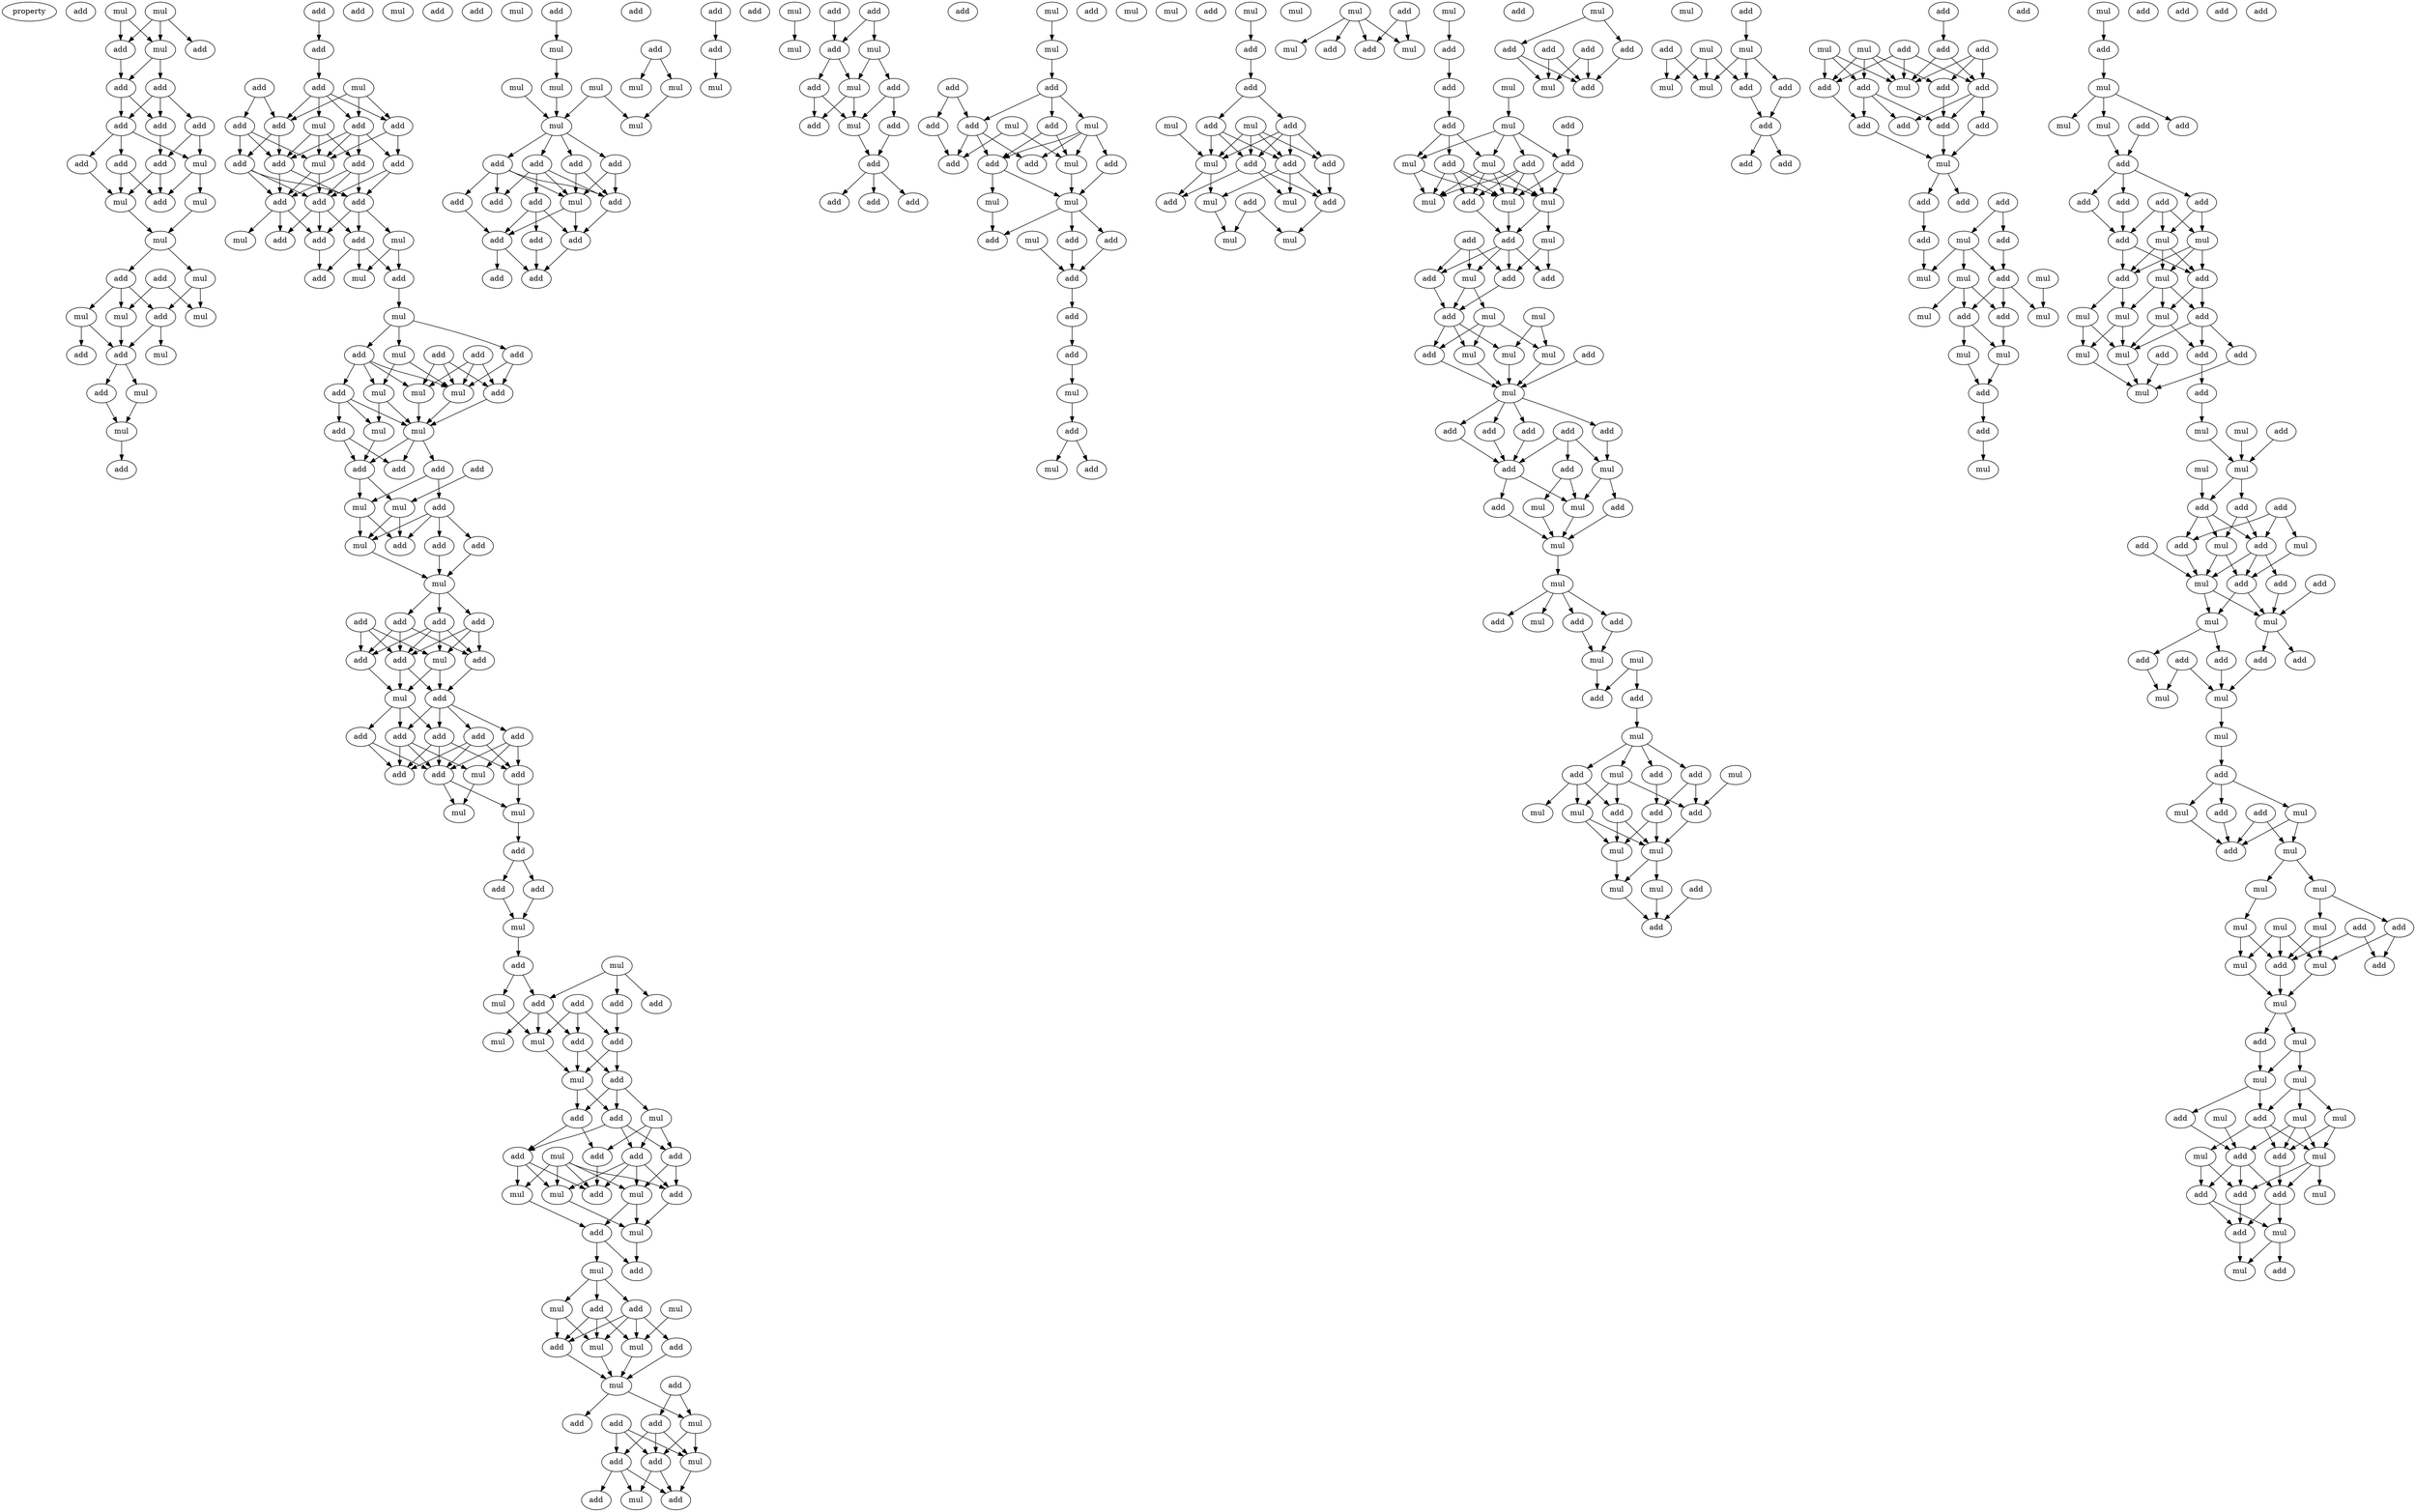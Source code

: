 digraph {
    node [fontcolor=black]
    property [mul=2,lf=1.9]
    0 [ label = add ];
    1 [ label = mul ];
    2 [ label = mul ];
    3 [ label = add ];
    4 [ label = mul ];
    5 [ label = add ];
    6 [ label = add ];
    7 [ label = add ];
    8 [ label = add ];
    9 [ label = add ];
    10 [ label = add ];
    11 [ label = add ];
    12 [ label = add ];
    13 [ label = mul ];
    14 [ label = add ];
    15 [ label = add ];
    16 [ label = mul ];
    17 [ label = mul ];
    18 [ label = mul ];
    19 [ label = mul ];
    20 [ label = add ];
    21 [ label = add ];
    22 [ label = mul ];
    23 [ label = add ];
    24 [ label = mul ];
    25 [ label = mul ];
    26 [ label = mul ];
    27 [ label = add ];
    28 [ label = add ];
    29 [ label = add ];
    30 [ label = mul ];
    31 [ label = mul ];
    32 [ label = add ];
    33 [ label = add ];
    34 [ label = add ];
    35 [ label = add ];
    36 [ label = add ];
    37 [ label = mul ];
    38 [ label = add ];
    39 [ label = add ];
    40 [ label = add ];
    41 [ label = mul ];
    42 [ label = add ];
    43 [ label = add ];
    44 [ label = mul ];
    45 [ label = add ];
    46 [ label = add ];
    47 [ label = add ];
    48 [ label = add ];
    49 [ label = add ];
    50 [ label = add ];
    51 [ label = add ];
    52 [ label = add ];
    53 [ label = mul ];
    54 [ label = add ];
    55 [ label = mul ];
    56 [ label = add ];
    57 [ label = mul ];
    58 [ label = add ];
    59 [ label = mul ];
    60 [ label = mul ];
    61 [ label = add ];
    62 [ label = add ];
    63 [ label = add ];
    64 [ label = add ];
    65 [ label = mul ];
    66 [ label = add ];
    67 [ label = add ];
    68 [ label = mul ];
    69 [ label = mul ];
    70 [ label = mul ];
    71 [ label = mul ];
    72 [ label = add ];
    73 [ label = add ];
    74 [ label = add ];
    75 [ label = add ];
    76 [ label = add ];
    77 [ label = add ];
    78 [ label = mul ];
    79 [ label = mul ];
    80 [ label = mul ];
    81 [ label = add ];
    82 [ label = add ];
    83 [ label = add ];
    84 [ label = mul ];
    85 [ label = add ];
    86 [ label = add ];
    87 [ label = add ];
    88 [ label = add ];
    89 [ label = add ];
    90 [ label = mul ];
    91 [ label = add ];
    92 [ label = add ];
    93 [ label = add ];
    94 [ label = add ];
    95 [ label = mul ];
    96 [ label = add ];
    97 [ label = add ];
    98 [ label = add ];
    99 [ label = add ];
    100 [ label = add ];
    101 [ label = mul ];
    102 [ label = add ];
    103 [ label = add ];
    104 [ label = add ];
    105 [ label = mul ];
    106 [ label = mul ];
    107 [ label = add ];
    108 [ label = mul ];
    109 [ label = add ];
    110 [ label = add ];
    111 [ label = add ];
    112 [ label = mul ];
    113 [ label = mul ];
    114 [ label = add ];
    115 [ label = add ];
    116 [ label = add ];
    117 [ label = mul ];
    118 [ label = add ];
    119 [ label = add ];
    120 [ label = mul ];
    121 [ label = add ];
    122 [ label = mul ];
    123 [ label = add ];
    124 [ label = mul ];
    125 [ label = add ];
    126 [ label = add ];
    127 [ label = add ];
    128 [ label = mul ];
    129 [ label = add ];
    130 [ label = add ];
    131 [ label = add ];
    132 [ label = mul ];
    133 [ label = add ];
    134 [ label = mul ];
    135 [ label = add ];
    136 [ label = add ];
    137 [ label = mul ];
    138 [ label = mul ];
    139 [ label = mul ];
    140 [ label = add ];
    141 [ label = add ];
    142 [ label = add ];
    143 [ label = mul ];
    144 [ label = add ];
    145 [ label = add ];
    146 [ label = mul ];
    147 [ label = mul ];
    148 [ label = add ];
    149 [ label = add ];
    150 [ label = mul ];
    151 [ label = mul ];
    152 [ label = add ];
    153 [ label = mul ];
    154 [ label = add ];
    155 [ label = add ];
    156 [ label = add ];
    157 [ label = mul ];
    158 [ label = add ];
    159 [ label = add ];
    160 [ label = mul ];
    161 [ label = add ];
    162 [ label = mul ];
    163 [ label = add ];
    164 [ label = mul ];
    165 [ label = add ];
    166 [ label = add ];
    167 [ label = mul ];
    168 [ label = mul ];
    169 [ label = mul ];
    170 [ label = mul ];
    171 [ label = mul ];
    172 [ label = mul ];
    173 [ label = mul ];
    174 [ label = mul ];
    175 [ label = add ];
    176 [ label = add ];
    177 [ label = add ];
    178 [ label = add ];
    179 [ label = mul ];
    180 [ label = add ];
    181 [ label = add ];
    182 [ label = add ];
    183 [ label = add ];
    184 [ label = add ];
    185 [ label = add ];
    186 [ label = add ];
    187 [ label = add ];
    188 [ label = add ];
    189 [ label = add ];
    190 [ label = add ];
    191 [ label = add ];
    192 [ label = add ];
    193 [ label = mul ];
    194 [ label = mul ];
    195 [ label = mul ];
    196 [ label = add ];
    197 [ label = add ];
    198 [ label = add ];
    199 [ label = mul ];
    200 [ label = add ];
    201 [ label = mul ];
    202 [ label = add ];
    203 [ label = mul ];
    204 [ label = add ];
    205 [ label = add ];
    206 [ label = add ];
    207 [ label = add ];
    208 [ label = mul ];
    209 [ label = add ];
    210 [ label = add ];
    211 [ label = add ];
    212 [ label = mul ];
    213 [ label = add ];
    214 [ label = add ];
    215 [ label = mul ];
    216 [ label = add ];
    217 [ label = mul ];
    218 [ label = add ];
    219 [ label = add ];
    220 [ label = add ];
    221 [ label = add ];
    222 [ label = add ];
    223 [ label = add ];
    224 [ label = mul ];
    225 [ label = mul ];
    226 [ label = mul ];
    227 [ label = mul ];
    228 [ label = add ];
    229 [ label = add ];
    230 [ label = add ];
    231 [ label = add ];
    232 [ label = add ];
    233 [ label = mul ];
    234 [ label = mul ];
    235 [ label = add ];
    236 [ label = add ];
    237 [ label = mul ];
    238 [ label = add ];
    239 [ label = add ];
    240 [ label = mul ];
    241 [ label = mul ];
    242 [ label = add ];
    243 [ label = add ];
    244 [ label = mul ];
    245 [ label = add ];
    246 [ label = mul ];
    247 [ label = mul ];
    248 [ label = add ];
    249 [ label = add ];
    250 [ label = add ];
    251 [ label = add ];
    252 [ label = mul ];
    253 [ label = add ];
    254 [ label = add ];
    255 [ label = mul ];
    256 [ label = add ];
    257 [ label = mul ];
    258 [ label = add ];
    259 [ label = mul ];
    260 [ label = mul ];
    261 [ label = mul ];
    262 [ label = add ];
    263 [ label = mul ];
    264 [ label = add ];
    265 [ label = mul ];
    266 [ label = add ];
    267 [ label = mul ];
    268 [ label = add ];
    269 [ label = mul ];
    270 [ label = add ];
    271 [ label = add ];
    272 [ label = add ];
    273 [ label = mul ];
    274 [ label = add ];
    275 [ label = add ];
    276 [ label = mul ];
    277 [ label = mul ];
    278 [ label = add ];
    279 [ label = mul ];
    280 [ label = mul ];
    281 [ label = mul ];
    282 [ label = add ];
    283 [ label = add ];
    284 [ label = mul ];
    285 [ label = add ];
    286 [ label = add ];
    287 [ label = add ];
    288 [ label = mul ];
    289 [ label = add ];
    290 [ label = mul ];
    291 [ label = add ];
    292 [ label = mul ];
    293 [ label = add ];
    294 [ label = mul ];
    295 [ label = mul ];
    296 [ label = mul ];
    297 [ label = add ];
    298 [ label = mul ];
    299 [ label = add ];
    300 [ label = add ];
    301 [ label = add ];
    302 [ label = add ];
    303 [ label = add ];
    304 [ label = add ];
    305 [ label = mul ];
    306 [ label = add ];
    307 [ label = add ];
    308 [ label = mul ];
    309 [ label = add ];
    310 [ label = mul ];
    311 [ label = mul ];
    312 [ label = mul ];
    313 [ label = add ];
    314 [ label = mul ];
    315 [ label = add ];
    316 [ label = add ];
    317 [ label = add ];
    318 [ label = mul ];
    319 [ label = mul ];
    320 [ label = add ];
    321 [ label = add ];
    322 [ label = mul ];
    323 [ label = mul ];
    324 [ label = add ];
    325 [ label = add ];
    326 [ label = add ];
    327 [ label = mul ];
    328 [ label = mul ];
    329 [ label = add ];
    330 [ label = add ];
    331 [ label = add ];
    332 [ label = mul ];
    333 [ label = mul ];
    334 [ label = mul ];
    335 [ label = mul ];
    336 [ label = add ];
    337 [ label = mul ];
    338 [ label = add ];
    339 [ label = mul ];
    340 [ label = mul ];
    341 [ label = add ];
    342 [ label = add ];
    343 [ label = add ];
    344 [ label = add ];
    345 [ label = mul ];
    346 [ label = add ];
    347 [ label = add ];
    348 [ label = mul ];
    349 [ label = add ];
    350 [ label = mul ];
    351 [ label = mul ];
    352 [ label = mul ];
    353 [ label = add ];
    354 [ label = add ];
    355 [ label = add ];
    356 [ label = add ];
    357 [ label = add ];
    358 [ label = add ];
    359 [ label = add ];
    360 [ label = mul ];
    361 [ label = add ];
    362 [ label = add ];
    363 [ label = mul ];
    364 [ label = add ];
    365 [ label = add ];
    366 [ label = mul ];
    367 [ label = add ];
    368 [ label = add ];
    369 [ label = add ];
    370 [ label = add ];
    371 [ label = add ];
    372 [ label = add ];
    373 [ label = mul ];
    374 [ label = add ];
    375 [ label = add ];
    376 [ label = add ];
    377 [ label = add ];
    378 [ label = mul ];
    379 [ label = add ];
    380 [ label = add ];
    381 [ label = mul ];
    382 [ label = mul ];
    383 [ label = add ];
    384 [ label = mul ];
    385 [ label = mul ];
    386 [ label = mul ];
    387 [ label = add ];
    388 [ label = add ];
    389 [ label = mul ];
    390 [ label = mul ];
    391 [ label = add ];
    392 [ label = add ];
    393 [ label = mul ];
    394 [ label = add ];
    395 [ label = mul ];
    396 [ label = mul ];
    397 [ label = mul ];
    398 [ label = mul ];
    399 [ label = add ];
    400 [ label = add ];
    401 [ label = add ];
    402 [ label = add ];
    403 [ label = add ];
    404 [ label = add ];
    405 [ label = add ];
    406 [ label = add ];
    407 [ label = add ];
    408 [ label = mul ];
    409 [ label = mul ];
    410 [ label = add ];
    411 [ label = add ];
    412 [ label = mul ];
    413 [ label = mul ];
    414 [ label = add ];
    415 [ label = mul ];
    416 [ label = mul ];
    417 [ label = mul ];
    418 [ label = add ];
    419 [ label = add ];
    420 [ label = mul ];
    421 [ label = add ];
    422 [ label = add ];
    423 [ label = mul ];
    424 [ label = mul ];
    425 [ label = mul ];
    426 [ label = add ];
    427 [ label = mul ];
    428 [ label = mul ];
    429 [ label = add ];
    430 [ label = add ];
    431 [ label = add ];
    432 [ label = add ];
    433 [ label = mul ];
    434 [ label = add ];
    435 [ label = add ];
    436 [ label = mul ];
    437 [ label = add ];
    438 [ label = add ];
    439 [ label = add ];
    440 [ label = mul ];
    441 [ label = mul ];
    442 [ label = mul ];
    443 [ label = add ];
    444 [ label = add ];
    445 [ label = add ];
    446 [ label = add ];
    447 [ label = add ];
    448 [ label = mul ];
    449 [ label = mul ];
    450 [ label = mul ];
    451 [ label = add ];
    452 [ label = add ];
    453 [ label = add ];
    454 [ label = add ];
    455 [ label = mul ];
    456 [ label = mul ];
    457 [ label = mul ];
    458 [ label = add ];
    459 [ label = mul ];
    460 [ label = mul ];
    461 [ label = mul ];
    462 [ label = mul ];
    463 [ label = add ];
    464 [ label = mul ];
    465 [ label = add ];
    466 [ label = add ];
    467 [ label = mul ];
    468 [ label = add ];
    469 [ label = mul ];
    470 [ label = mul ];
    471 [ label = add ];
    472 [ label = mul ];
    473 [ label = mul ];
    474 [ label = mul ];
    475 [ label = mul ];
    476 [ label = mul ];
    477 [ label = add ];
    478 [ label = add ];
    479 [ label = mul ];
    480 [ label = add ];
    481 [ label = mul ];
    482 [ label = mul ];
    483 [ label = add ];
    484 [ label = add ];
    485 [ label = add ];
    486 [ label = mul ];
    487 [ label = add ];
    488 [ label = mul ];
    489 [ label = add ];
    490 [ label = add ];
    491 [ label = add ];
    492 [ label = add ];
    493 [ label = mul ];
    1 -> 4 [ name = 0 ];
    1 -> 5 [ name = 1 ];
    2 -> 3 [ name = 2 ];
    2 -> 4 [ name = 3 ];
    2 -> 5 [ name = 4 ];
    4 -> 6 [ name = 5 ];
    4 -> 7 [ name = 6 ];
    5 -> 7 [ name = 7 ];
    6 -> 8 [ name = 8 ];
    6 -> 9 [ name = 9 ];
    6 -> 10 [ name = 10 ];
    7 -> 8 [ name = 11 ];
    7 -> 9 [ name = 12 ];
    8 -> 12 [ name = 13 ];
    9 -> 11 [ name = 14 ];
    9 -> 13 [ name = 15 ];
    9 -> 14 [ name = 16 ];
    10 -> 12 [ name = 17 ];
    10 -> 13 [ name = 18 ];
    11 -> 15 [ name = 19 ];
    11 -> 16 [ name = 20 ];
    12 -> 15 [ name = 21 ];
    12 -> 16 [ name = 22 ];
    13 -> 15 [ name = 23 ];
    13 -> 17 [ name = 24 ];
    14 -> 16 [ name = 25 ];
    16 -> 18 [ name = 26 ];
    17 -> 18 [ name = 27 ];
    18 -> 19 [ name = 28 ];
    18 -> 20 [ name = 29 ];
    19 -> 23 [ name = 30 ];
    19 -> 24 [ name = 31 ];
    20 -> 22 [ name = 32 ];
    20 -> 23 [ name = 33 ];
    20 -> 25 [ name = 34 ];
    21 -> 22 [ name = 35 ];
    21 -> 24 [ name = 36 ];
    22 -> 27 [ name = 37 ];
    23 -> 26 [ name = 38 ];
    23 -> 27 [ name = 39 ];
    25 -> 27 [ name = 40 ];
    25 -> 28 [ name = 41 ];
    27 -> 29 [ name = 42 ];
    27 -> 30 [ name = 43 ];
    29 -> 31 [ name = 44 ];
    30 -> 31 [ name = 45 ];
    31 -> 32 [ name = 46 ];
    33 -> 34 [ name = 47 ];
    34 -> 36 [ name = 48 ];
    35 -> 38 [ name = 49 ];
    35 -> 42 [ name = 50 ];
    36 -> 38 [ name = 51 ];
    36 -> 39 [ name = 52 ];
    36 -> 40 [ name = 53 ];
    36 -> 41 [ name = 54 ];
    37 -> 38 [ name = 55 ];
    37 -> 39 [ name = 56 ];
    37 -> 40 [ name = 57 ];
    38 -> 45 [ name = 58 ];
    38 -> 47 [ name = 59 ];
    39 -> 43 [ name = 60 ];
    39 -> 44 [ name = 61 ];
    39 -> 45 [ name = 62 ];
    39 -> 46 [ name = 63 ];
    40 -> 44 [ name = 64 ];
    40 -> 46 [ name = 65 ];
    41 -> 43 [ name = 66 ];
    41 -> 44 [ name = 67 ];
    41 -> 45 [ name = 68 ];
    42 -> 44 [ name = 69 ];
    42 -> 45 [ name = 70 ];
    42 -> 47 [ name = 71 ];
    43 -> 48 [ name = 72 ];
    43 -> 49 [ name = 73 ];
    43 -> 50 [ name = 74 ];
    44 -> 48 [ name = 75 ];
    44 -> 49 [ name = 76 ];
    45 -> 49 [ name = 77 ];
    45 -> 50 [ name = 78 ];
    46 -> 48 [ name = 79 ];
    46 -> 50 [ name = 80 ];
    47 -> 48 [ name = 81 ];
    47 -> 49 [ name = 82 ];
    47 -> 50 [ name = 83 ];
    48 -> 51 [ name = 84 ];
    48 -> 52 [ name = 85 ];
    48 -> 54 [ name = 86 ];
    49 -> 52 [ name = 87 ];
    49 -> 54 [ name = 88 ];
    49 -> 55 [ name = 89 ];
    50 -> 51 [ name = 90 ];
    50 -> 53 [ name = 91 ];
    50 -> 54 [ name = 92 ];
    51 -> 56 [ name = 93 ];
    51 -> 57 [ name = 94 ];
    51 -> 58 [ name = 95 ];
    53 -> 56 [ name = 96 ];
    53 -> 57 [ name = 97 ];
    54 -> 58 [ name = 98 ];
    56 -> 59 [ name = 99 ];
    59 -> 60 [ name = 100 ];
    59 -> 63 [ name = 101 ];
    59 -> 64 [ name = 102 ];
    60 -> 65 [ name = 103 ];
    60 -> 69 [ name = 104 ];
    61 -> 67 [ name = 105 ];
    61 -> 68 [ name = 106 ];
    61 -> 69 [ name = 107 ];
    62 -> 67 [ name = 108 ];
    62 -> 68 [ name = 109 ];
    62 -> 69 [ name = 110 ];
    63 -> 67 [ name = 111 ];
    63 -> 69 [ name = 112 ];
    64 -> 65 [ name = 113 ];
    64 -> 66 [ name = 114 ];
    64 -> 68 [ name = 115 ];
    64 -> 69 [ name = 116 ];
    65 -> 70 [ name = 117 ];
    65 -> 71 [ name = 118 ];
    66 -> 70 [ name = 119 ];
    66 -> 71 [ name = 120 ];
    66 -> 72 [ name = 121 ];
    67 -> 70 [ name = 122 ];
    68 -> 70 [ name = 123 ];
    69 -> 70 [ name = 124 ];
    70 -> 73 [ name = 125 ];
    70 -> 75 [ name = 126 ];
    70 -> 76 [ name = 127 ];
    71 -> 75 [ name = 128 ];
    72 -> 75 [ name = 129 ];
    72 -> 76 [ name = 130 ];
    73 -> 77 [ name = 131 ];
    73 -> 79 [ name = 132 ];
    74 -> 78 [ name = 133 ];
    75 -> 78 [ name = 134 ];
    75 -> 79 [ name = 135 ];
    77 -> 80 [ name = 136 ];
    77 -> 81 [ name = 137 ];
    77 -> 82 [ name = 138 ];
    77 -> 83 [ name = 139 ];
    78 -> 80 [ name = 140 ];
    78 -> 82 [ name = 141 ];
    79 -> 80 [ name = 142 ];
    79 -> 82 [ name = 143 ];
    80 -> 84 [ name = 144 ];
    81 -> 84 [ name = 145 ];
    83 -> 84 [ name = 146 ];
    84 -> 85 [ name = 147 ];
    84 -> 86 [ name = 148 ];
    84 -> 89 [ name = 149 ];
    85 -> 90 [ name = 150 ];
    85 -> 91 [ name = 151 ];
    85 -> 92 [ name = 152 ];
    85 -> 93 [ name = 153 ];
    86 -> 91 [ name = 154 ];
    86 -> 92 [ name = 155 ];
    86 -> 93 [ name = 156 ];
    87 -> 90 [ name = 157 ];
    87 -> 91 [ name = 158 ];
    87 -> 93 [ name = 159 ];
    89 -> 90 [ name = 160 ];
    89 -> 91 [ name = 161 ];
    89 -> 92 [ name = 162 ];
    90 -> 94 [ name = 163 ];
    90 -> 95 [ name = 164 ];
    91 -> 94 [ name = 165 ];
    91 -> 95 [ name = 166 ];
    92 -> 94 [ name = 167 ];
    93 -> 95 [ name = 168 ];
    94 -> 97 [ name = 169 ];
    94 -> 98 [ name = 170 ];
    94 -> 99 [ name = 171 ];
    94 -> 100 [ name = 172 ];
    95 -> 96 [ name = 173 ];
    95 -> 97 [ name = 174 ];
    95 -> 100 [ name = 175 ];
    96 -> 102 [ name = 176 ];
    96 -> 103 [ name = 177 ];
    97 -> 101 [ name = 178 ];
    97 -> 102 [ name = 179 ];
    97 -> 103 [ name = 180 ];
    98 -> 102 [ name = 181 ];
    98 -> 103 [ name = 182 ];
    98 -> 104 [ name = 183 ];
    99 -> 101 [ name = 184 ];
    99 -> 103 [ name = 185 ];
    99 -> 104 [ name = 186 ];
    100 -> 102 [ name = 187 ];
    100 -> 103 [ name = 188 ];
    100 -> 104 [ name = 189 ];
    101 -> 105 [ name = 190 ];
    103 -> 105 [ name = 191 ];
    103 -> 106 [ name = 192 ];
    104 -> 106 [ name = 193 ];
    106 -> 107 [ name = 194 ];
    107 -> 109 [ name = 195 ];
    107 -> 111 [ name = 196 ];
    109 -> 112 [ name = 197 ];
    111 -> 112 [ name = 198 ];
    112 -> 114 [ name = 199 ];
    113 -> 116 [ name = 200 ];
    113 -> 118 [ name = 201 ];
    113 -> 119 [ name = 202 ];
    114 -> 117 [ name = 203 ];
    114 -> 118 [ name = 204 ];
    115 -> 121 [ name = 205 ];
    115 -> 122 [ name = 206 ];
    115 -> 123 [ name = 207 ];
    117 -> 122 [ name = 208 ];
    118 -> 120 [ name = 209 ];
    118 -> 122 [ name = 210 ];
    118 -> 123 [ name = 211 ];
    119 -> 121 [ name = 212 ];
    121 -> 124 [ name = 213 ];
    121 -> 125 [ name = 214 ];
    122 -> 124 [ name = 215 ];
    123 -> 124 [ name = 216 ];
    123 -> 125 [ name = 217 ];
    124 -> 126 [ name = 218 ];
    124 -> 127 [ name = 219 ];
    125 -> 126 [ name = 220 ];
    125 -> 127 [ name = 221 ];
    125 -> 128 [ name = 222 ];
    126 -> 129 [ name = 223 ];
    126 -> 131 [ name = 224 ];
    126 -> 133 [ name = 225 ];
    127 -> 130 [ name = 226 ];
    127 -> 131 [ name = 227 ];
    128 -> 129 [ name = 228 ];
    128 -> 130 [ name = 229 ];
    128 -> 133 [ name = 230 ];
    129 -> 136 [ name = 231 ];
    129 -> 138 [ name = 232 ];
    130 -> 135 [ name = 233 ];
    131 -> 134 [ name = 234 ];
    131 -> 135 [ name = 235 ];
    131 -> 137 [ name = 236 ];
    132 -> 134 [ name = 237 ];
    132 -> 135 [ name = 238 ];
    132 -> 136 [ name = 239 ];
    132 -> 137 [ name = 240 ];
    132 -> 138 [ name = 241 ];
    133 -> 135 [ name = 242 ];
    133 -> 136 [ name = 243 ];
    133 -> 137 [ name = 244 ];
    133 -> 138 [ name = 245 ];
    134 -> 140 [ name = 246 ];
    136 -> 139 [ name = 247 ];
    137 -> 139 [ name = 248 ];
    138 -> 139 [ name = 249 ];
    138 -> 140 [ name = 250 ];
    139 -> 142 [ name = 251 ];
    140 -> 142 [ name = 252 ];
    140 -> 143 [ name = 253 ];
    143 -> 144 [ name = 254 ];
    143 -> 145 [ name = 255 ];
    143 -> 146 [ name = 256 ];
    144 -> 148 [ name = 257 ];
    144 -> 149 [ name = 258 ];
    144 -> 150 [ name = 259 ];
    144 -> 151 [ name = 260 ];
    145 -> 148 [ name = 261 ];
    145 -> 150 [ name = 262 ];
    145 -> 151 [ name = 263 ];
    146 -> 148 [ name = 264 ];
    146 -> 151 [ name = 265 ];
    147 -> 150 [ name = 266 ];
    148 -> 153 [ name = 267 ];
    149 -> 153 [ name = 268 ];
    150 -> 153 [ name = 269 ];
    151 -> 153 [ name = 270 ];
    152 -> 156 [ name = 271 ];
    152 -> 157 [ name = 272 ];
    153 -> 155 [ name = 273 ];
    153 -> 157 [ name = 274 ];
    154 -> 158 [ name = 275 ];
    154 -> 159 [ name = 276 ];
    154 -> 160 [ name = 277 ];
    156 -> 158 [ name = 278 ];
    156 -> 159 [ name = 279 ];
    156 -> 160 [ name = 280 ];
    157 -> 159 [ name = 281 ];
    157 -> 160 [ name = 282 ];
    158 -> 161 [ name = 283 ];
    158 -> 162 [ name = 284 ];
    158 -> 163 [ name = 285 ];
    159 -> 161 [ name = 286 ];
    159 -> 162 [ name = 287 ];
    160 -> 161 [ name = 288 ];
    165 -> 167 [ name = 289 ];
    166 -> 168 [ name = 290 ];
    166 -> 171 [ name = 291 ];
    167 -> 169 [ name = 292 ];
    168 -> 174 [ name = 293 ];
    169 -> 173 [ name = 294 ];
    170 -> 173 [ name = 295 ];
    172 -> 173 [ name = 296 ];
    172 -> 174 [ name = 297 ];
    173 -> 175 [ name = 298 ];
    173 -> 176 [ name = 299 ];
    173 -> 177 [ name = 300 ];
    173 -> 178 [ name = 301 ];
    175 -> 179 [ name = 302 ];
    175 -> 183 [ name = 303 ];
    176 -> 179 [ name = 304 ];
    176 -> 181 [ name = 305 ];
    176 -> 182 [ name = 306 ];
    176 -> 183 [ name = 307 ];
    177 -> 179 [ name = 308 ];
    177 -> 183 [ name = 309 ];
    178 -> 179 [ name = 310 ];
    178 -> 180 [ name = 311 ];
    178 -> 182 [ name = 312 ];
    178 -> 183 [ name = 313 ];
    179 -> 184 [ name = 314 ];
    179 -> 187 [ name = 315 ];
    180 -> 184 [ name = 316 ];
    180 -> 186 [ name = 317 ];
    180 -> 187 [ name = 318 ];
    181 -> 184 [ name = 319 ];
    183 -> 187 [ name = 320 ];
    184 -> 188 [ name = 321 ];
    184 -> 189 [ name = 322 ];
    186 -> 188 [ name = 323 ];
    187 -> 188 [ name = 324 ];
    190 -> 191 [ name = 325 ];
    191 -> 193 [ name = 326 ];
    194 -> 195 [ name = 327 ];
    196 -> 198 [ name = 328 ];
    197 -> 198 [ name = 329 ];
    197 -> 199 [ name = 330 ];
    198 -> 200 [ name = 331 ];
    198 -> 201 [ name = 332 ];
    199 -> 201 [ name = 333 ];
    199 -> 202 [ name = 334 ];
    200 -> 203 [ name = 335 ];
    200 -> 205 [ name = 336 ];
    201 -> 203 [ name = 337 ];
    201 -> 205 [ name = 338 ];
    202 -> 203 [ name = 339 ];
    202 -> 204 [ name = 340 ];
    203 -> 206 [ name = 341 ];
    204 -> 206 [ name = 342 ];
    206 -> 209 [ name = 343 ];
    206 -> 210 [ name = 344 ];
    206 -> 211 [ name = 345 ];
    208 -> 212 [ name = 346 ];
    212 -> 213 [ name = 347 ];
    213 -> 217 [ name = 348 ];
    213 -> 218 [ name = 349 ];
    213 -> 219 [ name = 350 ];
    214 -> 216 [ name = 351 ];
    214 -> 218 [ name = 352 ];
    215 -> 220 [ name = 353 ];
    215 -> 224 [ name = 354 ];
    216 -> 220 [ name = 355 ];
    217 -> 221 [ name = 356 ];
    217 -> 222 [ name = 357 ];
    217 -> 223 [ name = 358 ];
    217 -> 224 [ name = 359 ];
    218 -> 220 [ name = 360 ];
    218 -> 221 [ name = 361 ];
    218 -> 222 [ name = 362 ];
    219 -> 222 [ name = 363 ];
    219 -> 224 [ name = 364 ];
    222 -> 225 [ name = 365 ];
    222 -> 226 [ name = 366 ];
    223 -> 226 [ name = 367 ];
    224 -> 226 [ name = 368 ];
    225 -> 228 [ name = 369 ];
    226 -> 228 [ name = 370 ];
    226 -> 229 [ name = 371 ];
    226 -> 231 [ name = 372 ];
    227 -> 232 [ name = 373 ];
    229 -> 232 [ name = 374 ];
    231 -> 232 [ name = 375 ];
    232 -> 235 [ name = 376 ];
    235 -> 236 [ name = 377 ];
    236 -> 237 [ name = 378 ];
    237 -> 238 [ name = 379 ];
    238 -> 241 [ name = 380 ];
    238 -> 242 [ name = 381 ];
    240 -> 243 [ name = 382 ];
    243 -> 245 [ name = 383 ];
    245 -> 248 [ name = 384 ];
    245 -> 249 [ name = 385 ];
    246 -> 252 [ name = 386 ];
    247 -> 250 [ name = 387 ];
    247 -> 251 [ name = 388 ];
    247 -> 252 [ name = 389 ];
    247 -> 253 [ name = 390 ];
    248 -> 250 [ name = 391 ];
    248 -> 251 [ name = 392 ];
    248 -> 252 [ name = 393 ];
    248 -> 253 [ name = 394 ];
    249 -> 250 [ name = 395 ];
    249 -> 251 [ name = 396 ];
    249 -> 252 [ name = 397 ];
    250 -> 255 [ name = 398 ];
    250 -> 257 [ name = 399 ];
    250 -> 258 [ name = 400 ];
    251 -> 256 [ name = 401 ];
    251 -> 257 [ name = 402 ];
    251 -> 258 [ name = 403 ];
    252 -> 255 [ name = 404 ];
    252 -> 256 [ name = 405 ];
    253 -> 258 [ name = 406 ];
    254 -> 259 [ name = 407 ];
    254 -> 260 [ name = 408 ];
    255 -> 260 [ name = 409 ];
    258 -> 259 [ name = 410 ];
    261 -> 263 [ name = 411 ];
    261 -> 264 [ name = 412 ];
    261 -> 265 [ name = 413 ];
    261 -> 266 [ name = 414 ];
    262 -> 264 [ name = 415 ];
    262 -> 265 [ name = 416 ];
    267 -> 268 [ name = 417 ];
    268 -> 270 [ name = 418 ];
    269 -> 273 [ name = 419 ];
    270 -> 272 [ name = 420 ];
    271 -> 275 [ name = 421 ];
    272 -> 274 [ name = 422 ];
    272 -> 276 [ name = 423 ];
    272 -> 277 [ name = 424 ];
    273 -> 275 [ name = 425 ];
    273 -> 276 [ name = 426 ];
    273 -> 277 [ name = 427 ];
    273 -> 278 [ name = 428 ];
    274 -> 279 [ name = 429 ];
    274 -> 280 [ name = 430 ];
    274 -> 281 [ name = 431 ];
    274 -> 282 [ name = 432 ];
    275 -> 279 [ name = 433 ];
    275 -> 281 [ name = 434 ];
    276 -> 279 [ name = 435 ];
    276 -> 280 [ name = 436 ];
    276 -> 281 [ name = 437 ];
    276 -> 282 [ name = 438 ];
    277 -> 279 [ name = 439 ];
    277 -> 280 [ name = 440 ];
    278 -> 279 [ name = 441 ];
    278 -> 280 [ name = 442 ];
    278 -> 281 [ name = 443 ];
    278 -> 282 [ name = 444 ];
    279 -> 283 [ name = 445 ];
    281 -> 283 [ name = 446 ];
    281 -> 284 [ name = 447 ];
    282 -> 283 [ name = 448 ];
    283 -> 286 [ name = 449 ];
    283 -> 287 [ name = 450 ];
    283 -> 288 [ name = 451 ];
    283 -> 289 [ name = 452 ];
    284 -> 287 [ name = 453 ];
    284 -> 289 [ name = 454 ];
    285 -> 286 [ name = 455 ];
    285 -> 287 [ name = 456 ];
    285 -> 288 [ name = 457 ];
    286 -> 291 [ name = 458 ];
    287 -> 291 [ name = 459 ];
    288 -> 291 [ name = 460 ];
    288 -> 292 [ name = 461 ];
    290 -> 294 [ name = 462 ];
    290 -> 295 [ name = 463 ];
    291 -> 293 [ name = 464 ];
    291 -> 295 [ name = 465 ];
    291 -> 296 [ name = 466 ];
    292 -> 293 [ name = 467 ];
    292 -> 294 [ name = 468 ];
    292 -> 296 [ name = 469 ];
    293 -> 298 [ name = 470 ];
    294 -> 298 [ name = 471 ];
    295 -> 298 [ name = 472 ];
    296 -> 298 [ name = 473 ];
    297 -> 298 [ name = 474 ];
    298 -> 299 [ name = 475 ];
    298 -> 300 [ name = 476 ];
    298 -> 302 [ name = 477 ];
    298 -> 303 [ name = 478 ];
    299 -> 306 [ name = 479 ];
    300 -> 306 [ name = 480 ];
    301 -> 304 [ name = 481 ];
    301 -> 305 [ name = 482 ];
    301 -> 306 [ name = 483 ];
    302 -> 306 [ name = 484 ];
    303 -> 305 [ name = 485 ];
    304 -> 308 [ name = 486 ];
    304 -> 310 [ name = 487 ];
    305 -> 309 [ name = 488 ];
    305 -> 310 [ name = 489 ];
    306 -> 307 [ name = 490 ];
    306 -> 310 [ name = 491 ];
    307 -> 311 [ name = 492 ];
    308 -> 311 [ name = 493 ];
    309 -> 311 [ name = 494 ];
    310 -> 311 [ name = 495 ];
    311 -> 312 [ name = 496 ];
    312 -> 313 [ name = 497 ];
    312 -> 314 [ name = 498 ];
    312 -> 315 [ name = 499 ];
    312 -> 316 [ name = 500 ];
    315 -> 318 [ name = 501 ];
    316 -> 318 [ name = 502 ];
    318 -> 320 [ name = 503 ];
    319 -> 320 [ name = 504 ];
    319 -> 321 [ name = 505 ];
    321 -> 322 [ name = 506 ];
    322 -> 324 [ name = 507 ];
    322 -> 325 [ name = 508 ];
    322 -> 326 [ name = 509 ];
    322 -> 327 [ name = 510 ];
    323 -> 331 [ name = 511 ];
    324 -> 328 [ name = 512 ];
    324 -> 330 [ name = 513 ];
    324 -> 332 [ name = 514 ];
    325 -> 329 [ name = 515 ];
    326 -> 329 [ name = 516 ];
    326 -> 331 [ name = 517 ];
    327 -> 328 [ name = 518 ];
    327 -> 330 [ name = 519 ];
    327 -> 331 [ name = 520 ];
    328 -> 333 [ name = 521 ];
    328 -> 334 [ name = 522 ];
    329 -> 333 [ name = 523 ];
    329 -> 334 [ name = 524 ];
    330 -> 333 [ name = 525 ];
    330 -> 334 [ name = 526 ];
    331 -> 333 [ name = 527 ];
    333 -> 335 [ name = 528 ];
    333 -> 337 [ name = 529 ];
    334 -> 335 [ name = 530 ];
    335 -> 338 [ name = 531 ];
    336 -> 338 [ name = 532 ];
    337 -> 338 [ name = 533 ];
    339 -> 341 [ name = 534 ];
    339 -> 342 [ name = 535 ];
    341 -> 345 [ name = 536 ];
    341 -> 346 [ name = 537 ];
    342 -> 346 [ name = 538 ];
    343 -> 345 [ name = 539 ];
    343 -> 346 [ name = 540 ];
    344 -> 345 [ name = 541 ];
    344 -> 346 [ name = 542 ];
    347 -> 350 [ name = 543 ];
    348 -> 351 [ name = 544 ];
    348 -> 352 [ name = 545 ];
    348 -> 354 [ name = 546 ];
    349 -> 351 [ name = 547 ];
    349 -> 352 [ name = 548 ];
    350 -> 352 [ name = 549 ];
    350 -> 353 [ name = 550 ];
    350 -> 354 [ name = 551 ];
    353 -> 355 [ name = 552 ];
    354 -> 355 [ name = 553 ];
    355 -> 356 [ name = 554 ];
    355 -> 357 [ name = 555 ];
    358 -> 361 [ name = 556 ];
    359 -> 364 [ name = 557 ];
    359 -> 366 [ name = 558 ];
    359 -> 367 [ name = 559 ];
    360 -> 364 [ name = 560 ];
    360 -> 365 [ name = 561 ];
    360 -> 366 [ name = 562 ];
    360 -> 368 [ name = 563 ];
    361 -> 366 [ name = 564 ];
    361 -> 367 [ name = 565 ];
    362 -> 366 [ name = 566 ];
    362 -> 367 [ name = 567 ];
    362 -> 368 [ name = 568 ];
    363 -> 365 [ name = 569 ];
    363 -> 366 [ name = 570 ];
    363 -> 368 [ name = 571 ];
    364 -> 369 [ name = 572 ];
    365 -> 369 [ name = 573 ];
    365 -> 371 [ name = 574 ];
    365 -> 372 [ name = 575 ];
    367 -> 369 [ name = 576 ];
    367 -> 370 [ name = 577 ];
    367 -> 372 [ name = 578 ];
    368 -> 371 [ name = 579 ];
    369 -> 373 [ name = 580 ];
    370 -> 373 [ name = 581 ];
    371 -> 373 [ name = 582 ];
    373 -> 375 [ name = 583 ];
    373 -> 376 [ name = 584 ];
    376 -> 380 [ name = 585 ];
    377 -> 378 [ name = 586 ];
    377 -> 379 [ name = 587 ];
    378 -> 381 [ name = 588 ];
    378 -> 382 [ name = 589 ];
    378 -> 383 [ name = 590 ];
    379 -> 383 [ name = 591 ];
    380 -> 381 [ name = 592 ];
    382 -> 385 [ name = 593 ];
    382 -> 387 [ name = 594 ];
    382 -> 388 [ name = 595 ];
    383 -> 386 [ name = 596 ];
    383 -> 387 [ name = 597 ];
    383 -> 388 [ name = 598 ];
    384 -> 386 [ name = 599 ];
    387 -> 389 [ name = 600 ];
    387 -> 390 [ name = 601 ];
    388 -> 389 [ name = 602 ];
    389 -> 391 [ name = 603 ];
    390 -> 391 [ name = 604 ];
    391 -> 392 [ name = 605 ];
    392 -> 395 [ name = 606 ];
    393 -> 394 [ name = 607 ];
    394 -> 396 [ name = 608 ];
    396 -> 397 [ name = 609 ];
    396 -> 398 [ name = 610 ];
    396 -> 399 [ name = 611 ];
    398 -> 401 [ name = 612 ];
    400 -> 401 [ name = 613 ];
    401 -> 402 [ name = 614 ];
    401 -> 404 [ name = 615 ];
    401 -> 405 [ name = 616 ];
    402 -> 408 [ name = 617 ];
    402 -> 409 [ name = 618 ];
    403 -> 407 [ name = 619 ];
    403 -> 408 [ name = 620 ];
    403 -> 409 [ name = 621 ];
    404 -> 407 [ name = 622 ];
    405 -> 407 [ name = 623 ];
    407 -> 410 [ name = 624 ];
    407 -> 411 [ name = 625 ];
    408 -> 410 [ name = 626 ];
    408 -> 411 [ name = 627 ];
    408 -> 412 [ name = 628 ];
    409 -> 410 [ name = 629 ];
    409 -> 411 [ name = 630 ];
    409 -> 412 [ name = 631 ];
    410 -> 413 [ name = 632 ];
    410 -> 416 [ name = 633 ];
    411 -> 414 [ name = 634 ];
    411 -> 415 [ name = 635 ];
    412 -> 414 [ name = 636 ];
    412 -> 415 [ name = 637 ];
    412 -> 416 [ name = 638 ];
    413 -> 417 [ name = 639 ];
    413 -> 420 [ name = 640 ];
    414 -> 417 [ name = 641 ];
    414 -> 418 [ name = 642 ];
    414 -> 421 [ name = 643 ];
    415 -> 417 [ name = 644 ];
    415 -> 418 [ name = 645 ];
    416 -> 417 [ name = 646 ];
    416 -> 420 [ name = 647 ];
    417 -> 423 [ name = 648 ];
    418 -> 422 [ name = 649 ];
    419 -> 423 [ name = 650 ];
    420 -> 423 [ name = 651 ];
    421 -> 423 [ name = 652 ];
    422 -> 424 [ name = 653 ];
    424 -> 427 [ name = 654 ];
    425 -> 427 [ name = 655 ];
    426 -> 427 [ name = 656 ];
    427 -> 429 [ name = 657 ];
    427 -> 431 [ name = 658 ];
    428 -> 429 [ name = 659 ];
    429 -> 433 [ name = 660 ];
    429 -> 434 [ name = 661 ];
    429 -> 435 [ name = 662 ];
    430 -> 434 [ name = 663 ];
    430 -> 435 [ name = 664 ];
    430 -> 436 [ name = 665 ];
    431 -> 433 [ name = 666 ];
    431 -> 435 [ name = 667 ];
    432 -> 440 [ name = 668 ];
    433 -> 437 [ name = 669 ];
    433 -> 440 [ name = 670 ];
    434 -> 440 [ name = 671 ];
    435 -> 437 [ name = 672 ];
    435 -> 439 [ name = 673 ];
    435 -> 440 [ name = 674 ];
    436 -> 437 [ name = 675 ];
    437 -> 441 [ name = 676 ];
    437 -> 442 [ name = 677 ];
    438 -> 442 [ name = 678 ];
    439 -> 442 [ name = 679 ];
    440 -> 441 [ name = 680 ];
    440 -> 442 [ name = 681 ];
    441 -> 443 [ name = 682 ];
    441 -> 446 [ name = 683 ];
    442 -> 445 [ name = 684 ];
    442 -> 447 [ name = 685 ];
    443 -> 449 [ name = 686 ];
    444 -> 448 [ name = 687 ];
    444 -> 449 [ name = 688 ];
    445 -> 448 [ name = 689 ];
    446 -> 448 [ name = 690 ];
    448 -> 450 [ name = 691 ];
    450 -> 452 [ name = 692 ];
    452 -> 454 [ name = 693 ];
    452 -> 455 [ name = 694 ];
    452 -> 456 [ name = 695 ];
    453 -> 457 [ name = 696 ];
    453 -> 458 [ name = 697 ];
    454 -> 458 [ name = 698 ];
    455 -> 458 [ name = 699 ];
    456 -> 457 [ name = 700 ];
    456 -> 458 [ name = 701 ];
    457 -> 459 [ name = 702 ];
    457 -> 460 [ name = 703 ];
    459 -> 461 [ name = 704 ];
    459 -> 463 [ name = 705 ];
    460 -> 464 [ name = 706 ];
    461 -> 467 [ name = 707 ];
    461 -> 468 [ name = 708 ];
    462 -> 467 [ name = 709 ];
    462 -> 468 [ name = 710 ];
    462 -> 469 [ name = 711 ];
    463 -> 466 [ name = 712 ];
    463 -> 467 [ name = 713 ];
    464 -> 468 [ name = 714 ];
    464 -> 469 [ name = 715 ];
    465 -> 466 [ name = 716 ];
    465 -> 468 [ name = 717 ];
    467 -> 470 [ name = 718 ];
    468 -> 470 [ name = 719 ];
    469 -> 470 [ name = 720 ];
    470 -> 471 [ name = 721 ];
    470 -> 472 [ name = 722 ];
    471 -> 473 [ name = 723 ];
    472 -> 473 [ name = 724 ];
    472 -> 474 [ name = 725 ];
    473 -> 477 [ name = 726 ];
    473 -> 478 [ name = 727 ];
    474 -> 475 [ name = 728 ];
    474 -> 476 [ name = 729 ];
    474 -> 478 [ name = 730 ];
    475 -> 480 [ name = 731 ];
    475 -> 482 [ name = 732 ];
    475 -> 483 [ name = 733 ];
    476 -> 482 [ name = 734 ];
    476 -> 483 [ name = 735 ];
    477 -> 480 [ name = 736 ];
    478 -> 481 [ name = 737 ];
    478 -> 482 [ name = 738 ];
    478 -> 483 [ name = 739 ];
    479 -> 480 [ name = 740 ];
    480 -> 484 [ name = 741 ];
    480 -> 485 [ name = 742 ];
    480 -> 487 [ name = 743 ];
    481 -> 484 [ name = 744 ];
    481 -> 485 [ name = 745 ];
    482 -> 484 [ name = 746 ];
    482 -> 486 [ name = 747 ];
    482 -> 487 [ name = 748 ];
    483 -> 487 [ name = 749 ];
    484 -> 489 [ name = 750 ];
    485 -> 488 [ name = 751 ];
    485 -> 489 [ name = 752 ];
    487 -> 488 [ name = 753 ];
    487 -> 489 [ name = 754 ];
    488 -> 491 [ name = 755 ];
    488 -> 493 [ name = 756 ];
    489 -> 493 [ name = 757 ];
}
